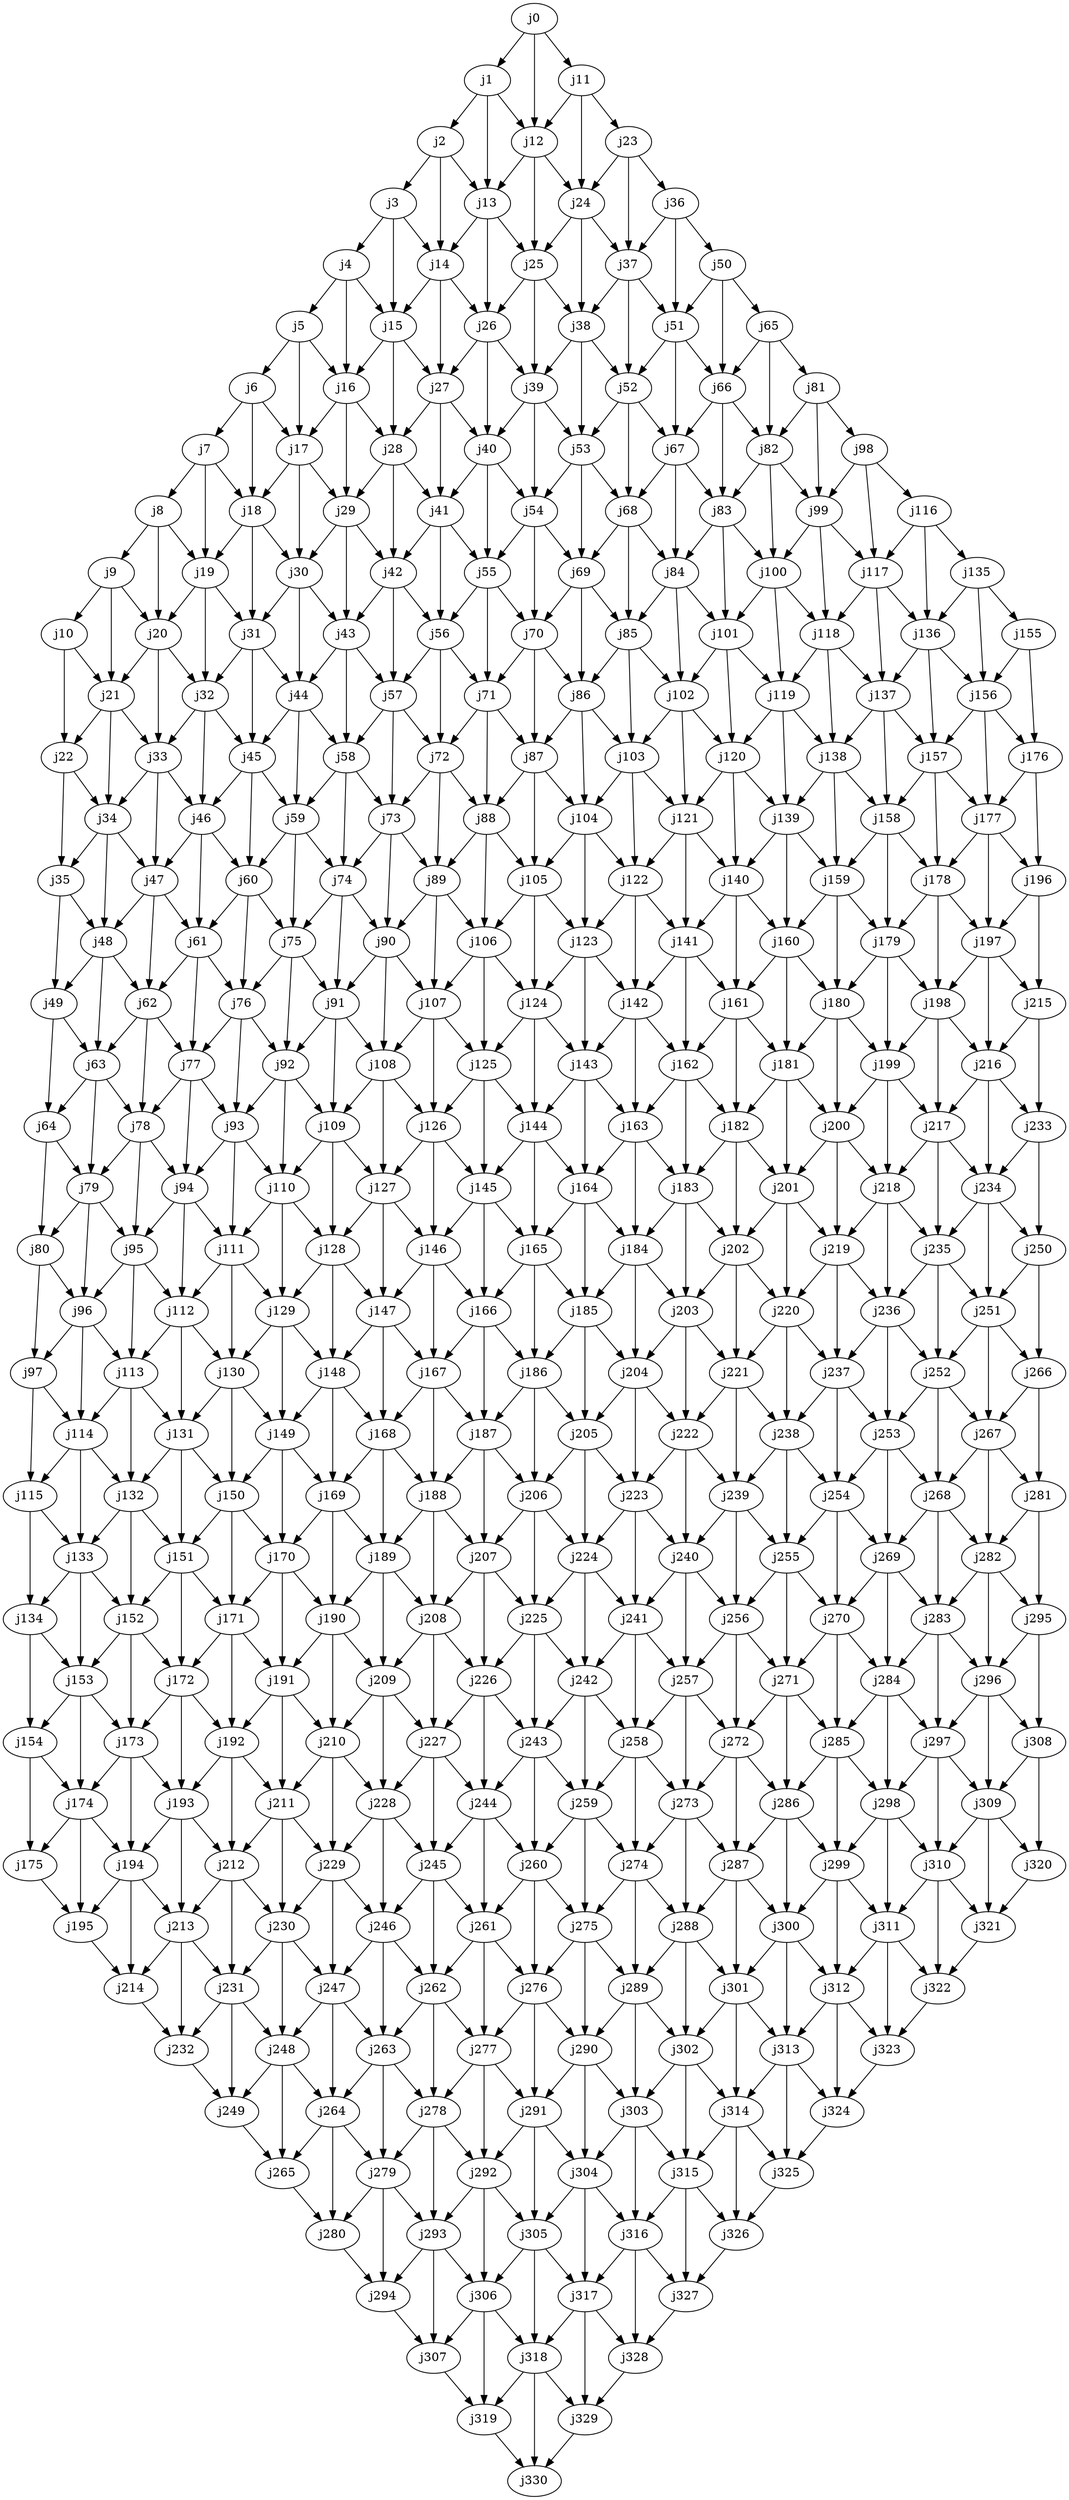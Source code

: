 digraph{
  j0 -> j1;
  j0 -> j11;
  j0 -> j12;
  j1 -> j2;
  j1 -> j12;
  j1 -> j13;
  j2 -> j3;
  j2 -> j13;
  j2 -> j14;
  j3 -> j4;
  j3 -> j14;
  j3 -> j15;
  j4 -> j5;
  j4 -> j15;
  j4 -> j16;
  j5 -> j6;
  j5 -> j16;
  j5 -> j17;
  j6 -> j7;
  j6 -> j17;
  j6 -> j18;
  j7 -> j8;
  j7 -> j18;
  j7 -> j19;
  j8 -> j9;
  j8 -> j19;
  j8 -> j20;
  j9 -> j10;
  j9 -> j20;
  j9 -> j21;
  j10 -> j21;
  j10 -> j22;
  j11 -> j12;
  j11 -> j23;
  j11 -> j24;
  j12 -> j13;
  j12 -> j24;
  j12 -> j25;
  j13 -> j14;
  j13 -> j25;
  j13 -> j26;
  j14 -> j15;
  j14 -> j26;
  j14 -> j27;
  j15 -> j16;
  j15 -> j27;
  j15 -> j28;
  j16 -> j17;
  j16 -> j28;
  j16 -> j29;
  j17 -> j18;
  j17 -> j29;
  j17 -> j30;
  j18 -> j19;
  j18 -> j30;
  j18 -> j31;
  j19 -> j20;
  j19 -> j31;
  j19 -> j32;
  j20 -> j21;
  j20 -> j32;
  j20 -> j33;
  j21 -> j22;
  j21 -> j33;
  j21 -> j34;
  j22 -> j34;
  j22 -> j35;
  j23 -> j24;
  j23 -> j36;
  j23 -> j37;
  j24 -> j25;
  j24 -> j37;
  j24 -> j38;
  j25 -> j26;
  j25 -> j38;
  j25 -> j39;
  j26 -> j27;
  j26 -> j39;
  j26 -> j40;
  j27 -> j28;
  j27 -> j40;
  j27 -> j41;
  j28 -> j29;
  j28 -> j41;
  j28 -> j42;
  j29 -> j30;
  j29 -> j42;
  j29 -> j43;
  j30 -> j31;
  j30 -> j43;
  j30 -> j44;
  j31 -> j32;
  j31 -> j44;
  j31 -> j45;
  j32 -> j33;
  j32 -> j45;
  j32 -> j46;
  j33 -> j34;
  j33 -> j46;
  j33 -> j47;
  j34 -> j35;
  j34 -> j47;
  j34 -> j48;
  j35 -> j48;
  j35 -> j49;
  j36 -> j37;
  j36 -> j50;
  j36 -> j51;
  j37 -> j38;
  j37 -> j51;
  j37 -> j52;
  j38 -> j39;
  j38 -> j52;
  j38 -> j53;
  j39 -> j40;
  j39 -> j53;
  j39 -> j54;
  j40 -> j41;
  j40 -> j54;
  j40 -> j55;
  j41 -> j42;
  j41 -> j55;
  j41 -> j56;
  j42 -> j43;
  j42 -> j56;
  j42 -> j57;
  j43 -> j44;
  j43 -> j57;
  j43 -> j58;
  j44 -> j45;
  j44 -> j58;
  j44 -> j59;
  j45 -> j46;
  j45 -> j59;
  j45 -> j60;
  j46 -> j47;
  j46 -> j60;
  j46 -> j61;
  j47 -> j48;
  j47 -> j61;
  j47 -> j62;
  j48 -> j49;
  j48 -> j62;
  j48 -> j63;
  j49 -> j63;
  j49 -> j64;
  j50 -> j51;
  j50 -> j65;
  j50 -> j66;
  j51 -> j52;
  j51 -> j66;
  j51 -> j67;
  j52 -> j53;
  j52 -> j67;
  j52 -> j68;
  j53 -> j54;
  j53 -> j68;
  j53 -> j69;
  j54 -> j55;
  j54 -> j69;
  j54 -> j70;
  j55 -> j56;
  j55 -> j70;
  j55 -> j71;
  j56 -> j57;
  j56 -> j71;
  j56 -> j72;
  j57 -> j58;
  j57 -> j72;
  j57 -> j73;
  j58 -> j59;
  j58 -> j73;
  j58 -> j74;
  j59 -> j60;
  j59 -> j74;
  j59 -> j75;
  j60 -> j61;
  j60 -> j75;
  j60 -> j76;
  j61 -> j62;
  j61 -> j76;
  j61 -> j77;
  j62 -> j63;
  j62 -> j77;
  j62 -> j78;
  j63 -> j64;
  j63 -> j78;
  j63 -> j79;
  j64 -> j79;
  j64 -> j80;
  j65 -> j66;
  j65 -> j81;
  j65 -> j82;
  j66 -> j67;
  j66 -> j82;
  j66 -> j83;
  j67 -> j68;
  j67 -> j83;
  j67 -> j84;
  j68 -> j69;
  j68 -> j84;
  j68 -> j85;
  j69 -> j70;
  j69 -> j85;
  j69 -> j86;
  j70 -> j71;
  j70 -> j86;
  j70 -> j87;
  j71 -> j72;
  j71 -> j87;
  j71 -> j88;
  j72 -> j73;
  j72 -> j88;
  j72 -> j89;
  j73 -> j74;
  j73 -> j89;
  j73 -> j90;
  j74 -> j75;
  j74 -> j90;
  j74 -> j91;
  j75 -> j76;
  j75 -> j91;
  j75 -> j92;
  j76 -> j77;
  j76 -> j92;
  j76 -> j93;
  j77 -> j78;
  j77 -> j93;
  j77 -> j94;
  j78 -> j79;
  j78 -> j94;
  j78 -> j95;
  j79 -> j80;
  j79 -> j95;
  j79 -> j96;
  j80 -> j96;
  j80 -> j97;
  j81 -> j82;
  j81 -> j98;
  j81 -> j99;
  j82 -> j83;
  j82 -> j99;
  j82 -> j100;
  j83 -> j84;
  j83 -> j100;
  j83 -> j101;
  j84 -> j85;
  j84 -> j101;
  j84 -> j102;
  j85 -> j86;
  j85 -> j102;
  j85 -> j103;
  j86 -> j87;
  j86 -> j103;
  j86 -> j104;
  j87 -> j88;
  j87 -> j104;
  j87 -> j105;
  j88 -> j89;
  j88 -> j105;
  j88 -> j106;
  j89 -> j90;
  j89 -> j106;
  j89 -> j107;
  j90 -> j91;
  j90 -> j107;
  j90 -> j108;
  j91 -> j92;
  j91 -> j108;
  j91 -> j109;
  j92 -> j93;
  j92 -> j109;
  j92 -> j110;
  j93 -> j94;
  j93 -> j110;
  j93 -> j111;
  j94 -> j95;
  j94 -> j111;
  j94 -> j112;
  j95 -> j96;
  j95 -> j112;
  j95 -> j113;
  j96 -> j97;
  j96 -> j113;
  j96 -> j114;
  j97 -> j114;
  j97 -> j115;
  j98 -> j99;
  j98 -> j116;
  j98 -> j117;
  j99 -> j100;
  j99 -> j117;
  j99 -> j118;
  j100 -> j101;
  j100 -> j118;
  j100 -> j119;
  j101 -> j102;
  j101 -> j119;
  j101 -> j120;
  j102 -> j103;
  j102 -> j120;
  j102 -> j121;
  j103 -> j104;
  j103 -> j121;
  j103 -> j122;
  j104 -> j105;
  j104 -> j122;
  j104 -> j123;
  j105 -> j106;
  j105 -> j123;
  j105 -> j124;
  j106 -> j107;
  j106 -> j124;
  j106 -> j125;
  j107 -> j108;
  j107 -> j125;
  j107 -> j126;
  j108 -> j109;
  j108 -> j126;
  j108 -> j127;
  j109 -> j110;
  j109 -> j127;
  j109 -> j128;
  j110 -> j111;
  j110 -> j128;
  j110 -> j129;
  j111 -> j112;
  j111 -> j129;
  j111 -> j130;
  j112 -> j113;
  j112 -> j130;
  j112 -> j131;
  j113 -> j114;
  j113 -> j131;
  j113 -> j132;
  j114 -> j115;
  j114 -> j132;
  j114 -> j133;
  j115 -> j133;
  j115 -> j134;
  j116 -> j117;
  j116 -> j135;
  j116 -> j136;
  j117 -> j118;
  j117 -> j136;
  j117 -> j137;
  j118 -> j119;
  j118 -> j137;
  j118 -> j138;
  j119 -> j120;
  j119 -> j138;
  j119 -> j139;
  j120 -> j121;
  j120 -> j139;
  j120 -> j140;
  j121 -> j122;
  j121 -> j140;
  j121 -> j141;
  j122 -> j123;
  j122 -> j141;
  j122 -> j142;
  j123 -> j124;
  j123 -> j142;
  j123 -> j143;
  j124 -> j125;
  j124 -> j143;
  j124 -> j144;
  j125 -> j126;
  j125 -> j144;
  j125 -> j145;
  j126 -> j127;
  j126 -> j145;
  j126 -> j146;
  j127 -> j128;
  j127 -> j146;
  j127 -> j147;
  j128 -> j129;
  j128 -> j147;
  j128 -> j148;
  j129 -> j130;
  j129 -> j148;
  j129 -> j149;
  j130 -> j131;
  j130 -> j149;
  j130 -> j150;
  j131 -> j132;
  j131 -> j150;
  j131 -> j151;
  j132 -> j133;
  j132 -> j151;
  j132 -> j152;
  j133 -> j134;
  j133 -> j152;
  j133 -> j153;
  j134 -> j153;
  j134 -> j154;
  j135 -> j136;
  j135 -> j155;
  j135 -> j156;
  j136 -> j137;
  j136 -> j156;
  j136 -> j157;
  j137 -> j138;
  j137 -> j157;
  j137 -> j158;
  j138 -> j139;
  j138 -> j158;
  j138 -> j159;
  j139 -> j140;
  j139 -> j159;
  j139 -> j160;
  j140 -> j141;
  j140 -> j160;
  j140 -> j161;
  j141 -> j142;
  j141 -> j161;
  j141 -> j162;
  j142 -> j143;
  j142 -> j162;
  j142 -> j163;
  j143 -> j144;
  j143 -> j163;
  j143 -> j164;
  j144 -> j145;
  j144 -> j164;
  j144 -> j165;
  j145 -> j146;
  j145 -> j165;
  j145 -> j166;
  j146 -> j147;
  j146 -> j166;
  j146 -> j167;
  j147 -> j148;
  j147 -> j167;
  j147 -> j168;
  j148 -> j149;
  j148 -> j168;
  j148 -> j169;
  j149 -> j150;
  j149 -> j169;
  j149 -> j170;
  j150 -> j151;
  j150 -> j170;
  j150 -> j171;
  j151 -> j152;
  j151 -> j171;
  j151 -> j172;
  j152 -> j153;
  j152 -> j172;
  j152 -> j173;
  j153 -> j154;
  j153 -> j173;
  j153 -> j174;
  j154 -> j174;
  j154 -> j175;
  j155 -> j156;
  j155 -> j176;
  j156 -> j157;
  j156 -> j176;
  j156 -> j177;
  j157 -> j158;
  j157 -> j177;
  j157 -> j178;
  j158 -> j159;
  j158 -> j178;
  j158 -> j179;
  j159 -> j160;
  j159 -> j179;
  j159 -> j180;
  j160 -> j161;
  j160 -> j180;
  j160 -> j181;
  j161 -> j162;
  j161 -> j181;
  j161 -> j182;
  j162 -> j163;
  j162 -> j182;
  j162 -> j183;
  j163 -> j164;
  j163 -> j183;
  j163 -> j184;
  j164 -> j165;
  j164 -> j184;
  j164 -> j185;
  j165 -> j166;
  j165 -> j185;
  j165 -> j186;
  j166 -> j167;
  j166 -> j186;
  j166 -> j187;
  j167 -> j168;
  j167 -> j187;
  j167 -> j188;
  j168 -> j169;
  j168 -> j188;
  j168 -> j189;
  j169 -> j170;
  j169 -> j189;
  j169 -> j190;
  j170 -> j171;
  j170 -> j190;
  j170 -> j191;
  j171 -> j172;
  j171 -> j191;
  j171 -> j192;
  j172 -> j173;
  j172 -> j192;
  j172 -> j193;
  j173 -> j174;
  j173 -> j193;
  j173 -> j194;
  j174 -> j175;
  j174 -> j194;
  j174 -> j195;
  j175 -> j195;
  j176 -> j177;
  j176 -> j196;
  j177 -> j178;
  j177 -> j196;
  j177 -> j197;
  j178 -> j179;
  j178 -> j197;
  j178 -> j198;
  j179 -> j180;
  j179 -> j198;
  j179 -> j199;
  j180 -> j181;
  j180 -> j199;
  j180 -> j200;
  j181 -> j182;
  j181 -> j200;
  j181 -> j201;
  j182 -> j183;
  j182 -> j201;
  j182 -> j202;
  j183 -> j184;
  j183 -> j202;
  j183 -> j203;
  j184 -> j185;
  j184 -> j203;
  j184 -> j204;
  j185 -> j186;
  j185 -> j204;
  j185 -> j205;
  j186 -> j187;
  j186 -> j205;
  j186 -> j206;
  j187 -> j188;
  j187 -> j206;
  j187 -> j207;
  j188 -> j189;
  j188 -> j207;
  j188 -> j208;
  j189 -> j190;
  j189 -> j208;
  j189 -> j209;
  j190 -> j191;
  j190 -> j209;
  j190 -> j210;
  j191 -> j192;
  j191 -> j210;
  j191 -> j211;
  j192 -> j193;
  j192 -> j211;
  j192 -> j212;
  j193 -> j194;
  j193 -> j212;
  j193 -> j213;
  j194 -> j195;
  j194 -> j213;
  j194 -> j214;
  j195 -> j214;
  j196 -> j197;
  j196 -> j215;
  j197 -> j198;
  j197 -> j215;
  j197 -> j216;
  j198 -> j199;
  j198 -> j216;
  j198 -> j217;
  j199 -> j200;
  j199 -> j217;
  j199 -> j218;
  j200 -> j201;
  j200 -> j218;
  j200 -> j219;
  j201 -> j202;
  j201 -> j219;
  j201 -> j220;
  j202 -> j203;
  j202 -> j220;
  j202 -> j221;
  j203 -> j204;
  j203 -> j221;
  j203 -> j222;
  j204 -> j205;
  j204 -> j222;
  j204 -> j223;
  j205 -> j206;
  j205 -> j223;
  j205 -> j224;
  j206 -> j207;
  j206 -> j224;
  j206 -> j225;
  j207 -> j208;
  j207 -> j225;
  j207 -> j226;
  j208 -> j209;
  j208 -> j226;
  j208 -> j227;
  j209 -> j210;
  j209 -> j227;
  j209 -> j228;
  j210 -> j211;
  j210 -> j228;
  j210 -> j229;
  j211 -> j212;
  j211 -> j229;
  j211 -> j230;
  j212 -> j213;
  j212 -> j230;
  j212 -> j231;
  j213 -> j214;
  j213 -> j231;
  j213 -> j232;
  j214 -> j232;
  j215 -> j216;
  j215 -> j233;
  j216 -> j217;
  j216 -> j233;
  j216 -> j234;
  j217 -> j218;
  j217 -> j234;
  j217 -> j235;
  j218 -> j219;
  j218 -> j235;
  j218 -> j236;
  j219 -> j220;
  j219 -> j236;
  j219 -> j237;
  j220 -> j221;
  j220 -> j237;
  j220 -> j238;
  j221 -> j222;
  j221 -> j238;
  j221 -> j239;
  j222 -> j223;
  j222 -> j239;
  j222 -> j240;
  j223 -> j224;
  j223 -> j240;
  j223 -> j241;
  j224 -> j225;
  j224 -> j241;
  j224 -> j242;
  j225 -> j226;
  j225 -> j242;
  j225 -> j243;
  j226 -> j227;
  j226 -> j243;
  j226 -> j244;
  j227 -> j228;
  j227 -> j244;
  j227 -> j245;
  j228 -> j229;
  j228 -> j245;
  j228 -> j246;
  j229 -> j230;
  j229 -> j246;
  j229 -> j247;
  j230 -> j231;
  j230 -> j247;
  j230 -> j248;
  j231 -> j232;
  j231 -> j248;
  j231 -> j249;
  j232 -> j249;
  j233 -> j234;
  j233 -> j250;
  j234 -> j235;
  j234 -> j250;
  j234 -> j251;
  j235 -> j236;
  j235 -> j251;
  j235 -> j252;
  j236 -> j237;
  j236 -> j252;
  j236 -> j253;
  j237 -> j238;
  j237 -> j253;
  j237 -> j254;
  j238 -> j239;
  j238 -> j254;
  j238 -> j255;
  j239 -> j240;
  j239 -> j255;
  j239 -> j256;
  j240 -> j241;
  j240 -> j256;
  j240 -> j257;
  j241 -> j242;
  j241 -> j257;
  j241 -> j258;
  j242 -> j243;
  j242 -> j258;
  j242 -> j259;
  j243 -> j244;
  j243 -> j259;
  j243 -> j260;
  j244 -> j245;
  j244 -> j260;
  j244 -> j261;
  j245 -> j246;
  j245 -> j261;
  j245 -> j262;
  j246 -> j247;
  j246 -> j262;
  j246 -> j263;
  j247 -> j248;
  j247 -> j263;
  j247 -> j264;
  j248 -> j249;
  j248 -> j264;
  j248 -> j265;
  j249 -> j265;
  j250 -> j251;
  j250 -> j266;
  j251 -> j252;
  j251 -> j266;
  j251 -> j267;
  j252 -> j253;
  j252 -> j267;
  j252 -> j268;
  j253 -> j254;
  j253 -> j268;
  j253 -> j269;
  j254 -> j255;
  j254 -> j269;
  j254 -> j270;
  j255 -> j256;
  j255 -> j270;
  j255 -> j271;
  j256 -> j257;
  j256 -> j271;
  j256 -> j272;
  j257 -> j258;
  j257 -> j272;
  j257 -> j273;
  j258 -> j259;
  j258 -> j273;
  j258 -> j274;
  j259 -> j260;
  j259 -> j274;
  j259 -> j275;
  j260 -> j261;
  j260 -> j275;
  j260 -> j276;
  j261 -> j262;
  j261 -> j276;
  j261 -> j277;
  j262 -> j263;
  j262 -> j277;
  j262 -> j278;
  j263 -> j264;
  j263 -> j278;
  j263 -> j279;
  j264 -> j265;
  j264 -> j279;
  j264 -> j280;
  j265 -> j280;
  j266 -> j267;
  j266 -> j281;
  j267 -> j268;
  j267 -> j281;
  j267 -> j282;
  j268 -> j269;
  j268 -> j282;
  j268 -> j283;
  j269 -> j270;
  j269 -> j283;
  j269 -> j284;
  j270 -> j271;
  j270 -> j284;
  j270 -> j285;
  j271 -> j272;
  j271 -> j285;
  j271 -> j286;
  j272 -> j273;
  j272 -> j286;
  j272 -> j287;
  j273 -> j274;
  j273 -> j287;
  j273 -> j288;
  j274 -> j275;
  j274 -> j288;
  j274 -> j289;
  j275 -> j276;
  j275 -> j289;
  j275 -> j290;
  j276 -> j277;
  j276 -> j290;
  j276 -> j291;
  j277 -> j278;
  j277 -> j291;
  j277 -> j292;
  j278 -> j279;
  j278 -> j292;
  j278 -> j293;
  j279 -> j280;
  j279 -> j293;
  j279 -> j294;
  j280 -> j294;
  j281 -> j282;
  j281 -> j295;
  j282 -> j283;
  j282 -> j295;
  j282 -> j296;
  j283 -> j284;
  j283 -> j296;
  j283 -> j297;
  j284 -> j285;
  j284 -> j297;
  j284 -> j298;
  j285 -> j286;
  j285 -> j298;
  j285 -> j299;
  j286 -> j287;
  j286 -> j299;
  j286 -> j300;
  j287 -> j288;
  j287 -> j300;
  j287 -> j301;
  j288 -> j289;
  j288 -> j301;
  j288 -> j302;
  j289 -> j290;
  j289 -> j302;
  j289 -> j303;
  j290 -> j291;
  j290 -> j303;
  j290 -> j304;
  j291 -> j292;
  j291 -> j304;
  j291 -> j305;
  j292 -> j293;
  j292 -> j305;
  j292 -> j306;
  j293 -> j294;
  j293 -> j306;
  j293 -> j307;
  j294 -> j307;
  j295 -> j296;
  j295 -> j308;
  j296 -> j297;
  j296 -> j308;
  j296 -> j309;
  j297 -> j298;
  j297 -> j309;
  j297 -> j310;
  j298 -> j299;
  j298 -> j310;
  j298 -> j311;
  j299 -> j300;
  j299 -> j311;
  j299 -> j312;
  j300 -> j301;
  j300 -> j312;
  j300 -> j313;
  j301 -> j302;
  j301 -> j313;
  j301 -> j314;
  j302 -> j303;
  j302 -> j314;
  j302 -> j315;
  j303 -> j304;
  j303 -> j315;
  j303 -> j316;
  j304 -> j305;
  j304 -> j316;
  j304 -> j317;
  j305 -> j306;
  j305 -> j317;
  j305 -> j318;
  j306 -> j307;
  j306 -> j318;
  j306 -> j319;
  j307 -> j319;
  j308 -> j309;
  j308 -> j320;
  j309 -> j310;
  j309 -> j320;
  j309 -> j321;
  j310 -> j311;
  j310 -> j321;
  j310 -> j322;
  j311 -> j312;
  j311 -> j322;
  j311 -> j323;
  j312 -> j313;
  j312 -> j323;
  j312 -> j324;
  j313 -> j314;
  j313 -> j324;
  j313 -> j325;
  j314 -> j315;
  j314 -> j325;
  j314 -> j326;
  j315 -> j316;
  j315 -> j326;
  j315 -> j327;
  j316 -> j317;
  j316 -> j327;
  j316 -> j328;
  j317 -> j318;
  j317 -> j328;
  j317 -> j329;
  j318 -> j319;
  j318 -> j329;
  j318 -> j330;
  j319 -> j330;
  j320 -> j321;
  j321 -> j322;
  j322 -> j323;
  j323 -> j324;
  j324 -> j325;
  j325 -> j326;
  j326 -> j327;
  j327 -> j328;
  j328 -> j329;
  j329 -> j330;
}

